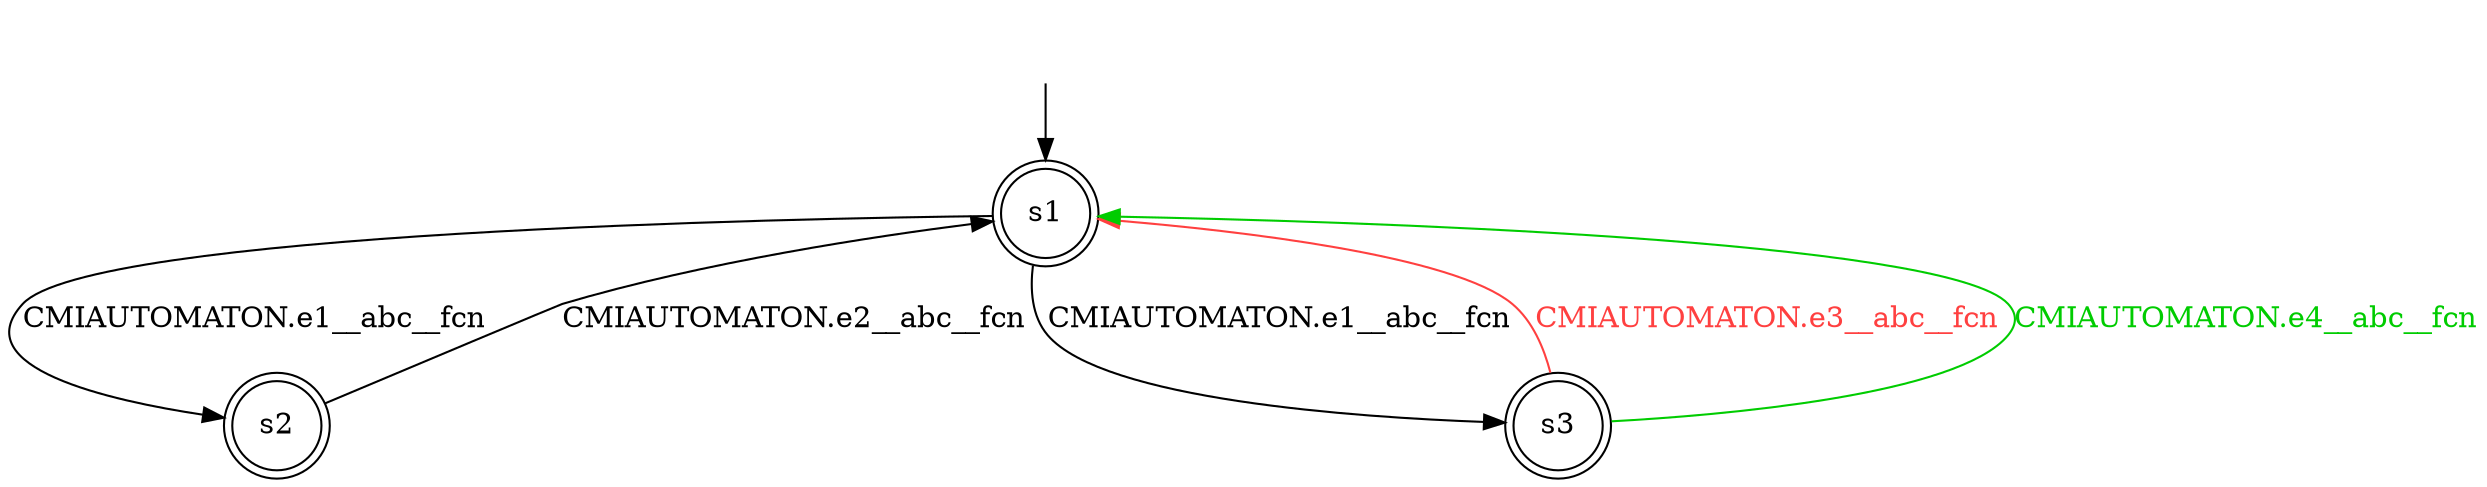 digraph diffautomaton {
	1 [label=<s1> shape="doublecircle"];
	2 [label=<s2> shape="doublecircle"];
	3 [label=<s3> shape="doublecircle"];
	__init1 [label=<> shape="none"];
	__init1 -> 1;
	1 -> 2 [label=<<font color="#000000">CMIAUTOMATON.e1__abc__fcn</font>> id="1-0-2"];
	1 -> 3 [label=<<font color="#000000">CMIAUTOMATON.e1__abc__fcn</font>> id="1-1-3"];
	2 -> 1 [label=<<font color="#000000">CMIAUTOMATON.e2__abc__fcn</font>> id="2-0-1"];
	3 -> 1 [label=<<font color="#ff4040">CMIAUTOMATON.e3__abc__fcn</font>> color="#ff4040" id="3-0-1"];
	3 -> 1 [label=<<font color="#00cc00">CMIAUTOMATON.e4__abc__fcn</font>> color="#00cc00" id="3-1-1"];
}
